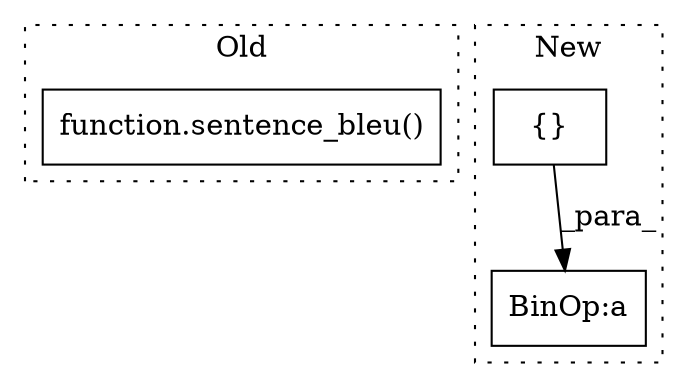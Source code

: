 digraph G {
subgraph cluster0 {
1 [label="function.sentence_bleu()" a="75" s="4580,4598" l="14,1" shape="box"];
label = "Old";
style="dotted";
}
subgraph cluster1 {
2 [label="{}" a="59" s="5581,5581" l="2,1" shape="box"];
3 [label="BinOp:a" a="82" s="5929" l="3" shape="box"];
label = "New";
style="dotted";
}
2 -> 3 [label="_para_"];
}